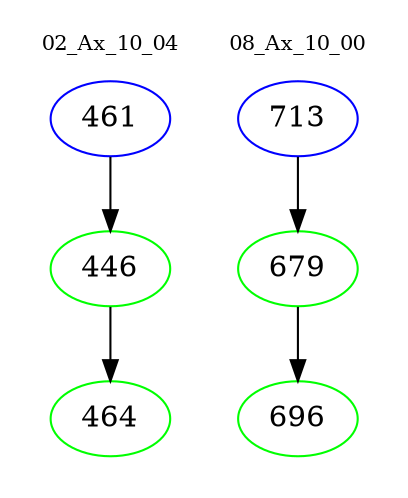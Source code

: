 digraph{
subgraph cluster_0 {
color = white
label = "02_Ax_10_04";
fontsize=10;
T0_461 [label="461", color="blue"]
T0_461 -> T0_446 [color="black"]
T0_446 [label="446", color="green"]
T0_446 -> T0_464 [color="black"]
T0_464 [label="464", color="green"]
}
subgraph cluster_1 {
color = white
label = "08_Ax_10_00";
fontsize=10;
T1_713 [label="713", color="blue"]
T1_713 -> T1_679 [color="black"]
T1_679 [label="679", color="green"]
T1_679 -> T1_696 [color="black"]
T1_696 [label="696", color="green"]
}
}
